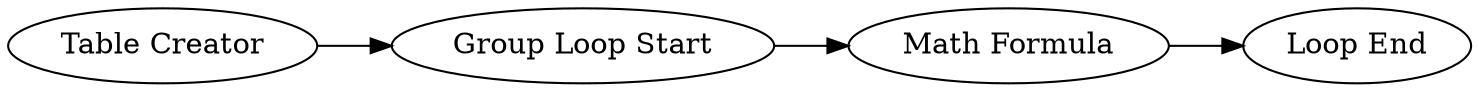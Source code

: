 digraph {
	6 -> 5
	5 -> 7
	4 -> 6
	5 [label="Math Formula"]
	4 [label="Table Creator"]
	6 [label="Group Loop Start"]
	7 [label="Loop End"]
	rankdir=LR
}
